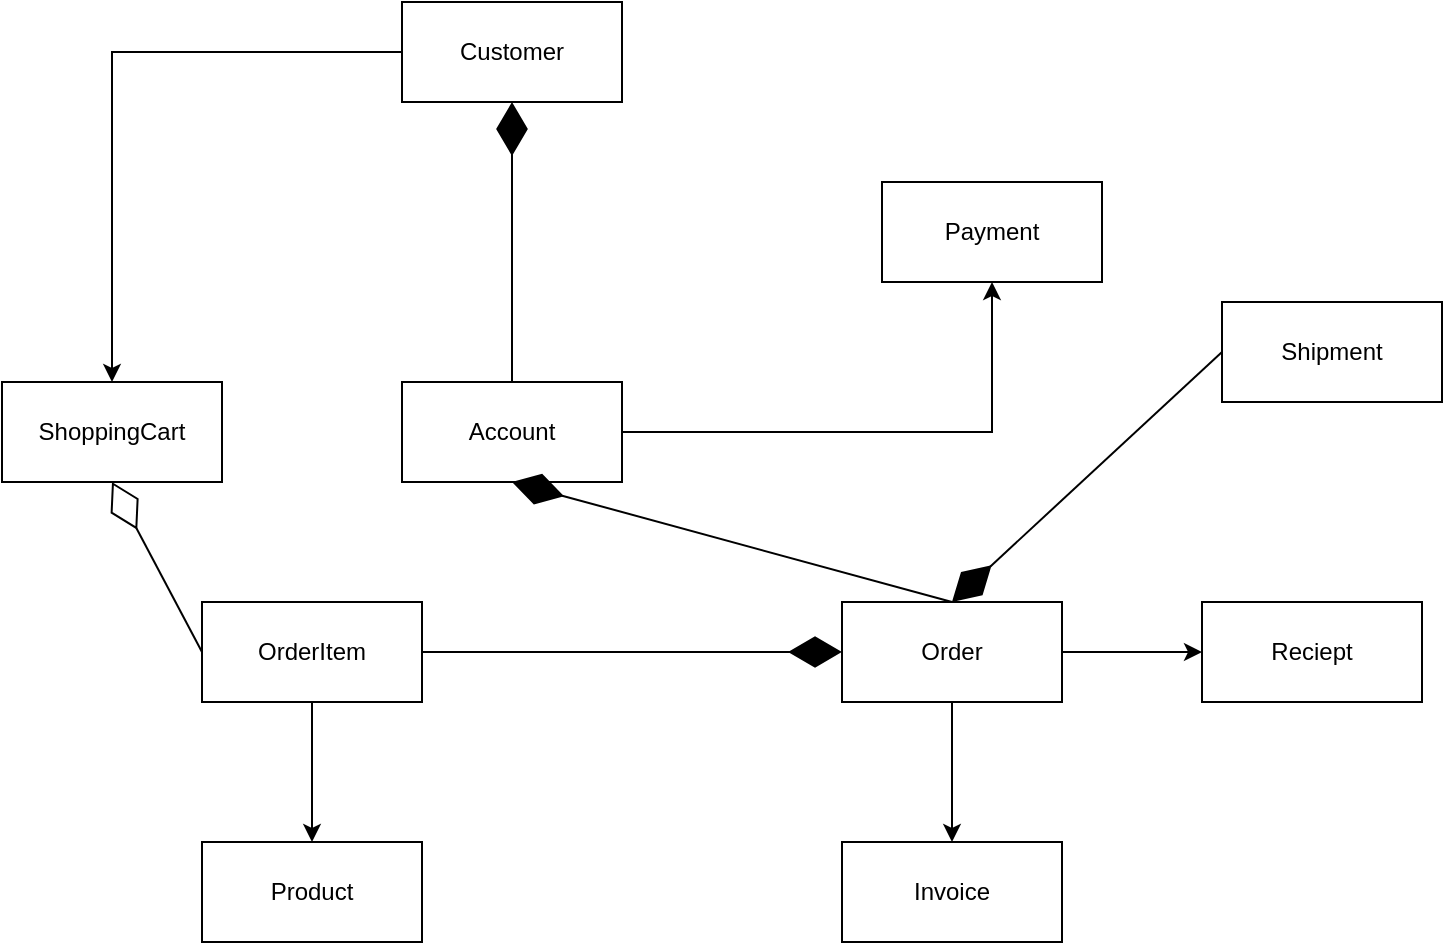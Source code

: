 <mxfile version="28.2.4">
  <diagram name="Page-1" id="xAQIsY0_VnXqZzINXFe8">
    <mxGraphModel dx="1034" dy="784" grid="1" gridSize="10" guides="1" tooltips="1" connect="1" arrows="1" fold="1" page="1" pageScale="1" pageWidth="850" pageHeight="1100" math="0" shadow="0">
      <root>
        <mxCell id="0" />
        <mxCell id="1" parent="0" />
        <mxCell id="ULWezLreUVT2SKYfH0tv-46" style="edgeStyle=orthogonalEdgeStyle;rounded=0;orthogonalLoop=1;jettySize=auto;html=1;exitX=0;exitY=0.5;exitDx=0;exitDy=0;entryX=0.5;entryY=0;entryDx=0;entryDy=0;" edge="1" parent="1" source="ULWezLreUVT2SKYfH0tv-20" target="ULWezLreUVT2SKYfH0tv-22">
          <mxGeometry relative="1" as="geometry" />
        </mxCell>
        <mxCell id="ULWezLreUVT2SKYfH0tv-20" value="Customer" style="html=1;whiteSpace=wrap;" vertex="1" parent="1">
          <mxGeometry x="300" y="280" width="110" height="50" as="geometry" />
        </mxCell>
        <mxCell id="ULWezLreUVT2SKYfH0tv-21" value="Product" style="html=1;whiteSpace=wrap;" vertex="1" parent="1">
          <mxGeometry x="200" y="700" width="110" height="50" as="geometry" />
        </mxCell>
        <mxCell id="ULWezLreUVT2SKYfH0tv-22" value="ShoppingCart" style="html=1;whiteSpace=wrap;" vertex="1" parent="1">
          <mxGeometry x="100" y="470" width="110" height="50" as="geometry" />
        </mxCell>
        <mxCell id="ULWezLreUVT2SKYfH0tv-48" style="edgeStyle=orthogonalEdgeStyle;rounded=0;orthogonalLoop=1;jettySize=auto;html=1;exitX=0.5;exitY=1;exitDx=0;exitDy=0;entryX=0.5;entryY=0;entryDx=0;entryDy=0;" edge="1" parent="1" source="ULWezLreUVT2SKYfH0tv-23" target="ULWezLreUVT2SKYfH0tv-25">
          <mxGeometry relative="1" as="geometry" />
        </mxCell>
        <mxCell id="ULWezLreUVT2SKYfH0tv-50" style="edgeStyle=orthogonalEdgeStyle;rounded=0;orthogonalLoop=1;jettySize=auto;html=1;exitX=1;exitY=0.5;exitDx=0;exitDy=0;entryX=0;entryY=0.5;entryDx=0;entryDy=0;" edge="1" parent="1" source="ULWezLreUVT2SKYfH0tv-23" target="ULWezLreUVT2SKYfH0tv-49">
          <mxGeometry relative="1" as="geometry" />
        </mxCell>
        <mxCell id="ULWezLreUVT2SKYfH0tv-23" value="Order" style="html=1;whiteSpace=wrap;" vertex="1" parent="1">
          <mxGeometry x="520" y="580" width="110" height="50" as="geometry" />
        </mxCell>
        <mxCell id="ULWezLreUVT2SKYfH0tv-45" style="edgeStyle=orthogonalEdgeStyle;rounded=0;orthogonalLoop=1;jettySize=auto;html=1;exitX=0.5;exitY=1;exitDx=0;exitDy=0;entryX=0.5;entryY=0;entryDx=0;entryDy=0;" edge="1" parent="1" source="ULWezLreUVT2SKYfH0tv-24" target="ULWezLreUVT2SKYfH0tv-21">
          <mxGeometry relative="1" as="geometry" />
        </mxCell>
        <mxCell id="ULWezLreUVT2SKYfH0tv-24" value="OrderItem" style="html=1;whiteSpace=wrap;" vertex="1" parent="1">
          <mxGeometry x="200" y="580" width="110" height="50" as="geometry" />
        </mxCell>
        <mxCell id="ULWezLreUVT2SKYfH0tv-25" value="Invoice" style="html=1;whiteSpace=wrap;" vertex="1" parent="1">
          <mxGeometry x="520" y="700" width="110" height="50" as="geometry" />
        </mxCell>
        <mxCell id="ULWezLreUVT2SKYfH0tv-26" value="Payment" style="html=1;whiteSpace=wrap;" vertex="1" parent="1">
          <mxGeometry x="540" y="370" width="110" height="50" as="geometry" />
        </mxCell>
        <mxCell id="ULWezLreUVT2SKYfH0tv-27" value="Shipment" style="html=1;whiteSpace=wrap;" vertex="1" parent="1">
          <mxGeometry x="710" y="430" width="110" height="50" as="geometry" />
        </mxCell>
        <mxCell id="ULWezLreUVT2SKYfH0tv-47" style="edgeStyle=orthogonalEdgeStyle;rounded=0;orthogonalLoop=1;jettySize=auto;html=1;exitX=1;exitY=0.5;exitDx=0;exitDy=0;entryX=0.5;entryY=1;entryDx=0;entryDy=0;" edge="1" parent="1" source="ULWezLreUVT2SKYfH0tv-32" target="ULWezLreUVT2SKYfH0tv-26">
          <mxGeometry relative="1" as="geometry" />
        </mxCell>
        <mxCell id="ULWezLreUVT2SKYfH0tv-32" value="Account" style="html=1;whiteSpace=wrap;" vertex="1" parent="1">
          <mxGeometry x="300" y="470" width="110" height="50" as="geometry" />
        </mxCell>
        <mxCell id="ULWezLreUVT2SKYfH0tv-33" value="" style="endArrow=diamondThin;endFill=1;endSize=24;html=1;rounded=0;exitX=0.5;exitY=0;exitDx=0;exitDy=0;" edge="1" parent="1" source="ULWezLreUVT2SKYfH0tv-32">
          <mxGeometry width="160" relative="1" as="geometry">
            <mxPoint x="400" y="590" as="sourcePoint" />
            <mxPoint x="355" y="330" as="targetPoint" />
          </mxGeometry>
        </mxCell>
        <mxCell id="ULWezLreUVT2SKYfH0tv-40" value="" style="endArrow=diamondThin;endFill=1;endSize=24;html=1;rounded=0;exitX=0.5;exitY=0;exitDx=0;exitDy=0;entryX=0.5;entryY=1;entryDx=0;entryDy=0;" edge="1" parent="1" source="ULWezLreUVT2SKYfH0tv-23" target="ULWezLreUVT2SKYfH0tv-32">
          <mxGeometry width="160" relative="1" as="geometry">
            <mxPoint x="330" y="610" as="sourcePoint" />
            <mxPoint x="490" y="610" as="targetPoint" />
          </mxGeometry>
        </mxCell>
        <mxCell id="ULWezLreUVT2SKYfH0tv-43" value="" style="endArrow=diamondThin;endFill=0;endSize=24;html=1;rounded=0;entryX=0.5;entryY=1;entryDx=0;entryDy=0;exitX=0;exitY=0.5;exitDx=0;exitDy=0;" edge="1" parent="1" source="ULWezLreUVT2SKYfH0tv-24" target="ULWezLreUVT2SKYfH0tv-22">
          <mxGeometry width="160" relative="1" as="geometry">
            <mxPoint x="130" y="700" as="sourcePoint" />
            <mxPoint x="290" y="700" as="targetPoint" />
          </mxGeometry>
        </mxCell>
        <mxCell id="ULWezLreUVT2SKYfH0tv-44" value="" style="endArrow=diamondThin;endFill=1;endSize=24;html=1;rounded=0;exitX=1;exitY=0.5;exitDx=0;exitDy=0;entryX=0;entryY=0.5;entryDx=0;entryDy=0;" edge="1" parent="1" source="ULWezLreUVT2SKYfH0tv-24" target="ULWezLreUVT2SKYfH0tv-23">
          <mxGeometry width="160" relative="1" as="geometry">
            <mxPoint x="340" y="700" as="sourcePoint" />
            <mxPoint x="500" y="700" as="targetPoint" />
          </mxGeometry>
        </mxCell>
        <mxCell id="ULWezLreUVT2SKYfH0tv-49" value="Reciept" style="html=1;whiteSpace=wrap;" vertex="1" parent="1">
          <mxGeometry x="700" y="580" width="110" height="50" as="geometry" />
        </mxCell>
        <mxCell id="ULWezLreUVT2SKYfH0tv-52" value="" style="endArrow=diamondThin;endFill=1;endSize=24;html=1;rounded=0;entryX=0.5;entryY=0;entryDx=0;entryDy=0;exitX=0;exitY=0.5;exitDx=0;exitDy=0;" edge="1" parent="1" source="ULWezLreUVT2SKYfH0tv-27" target="ULWezLreUVT2SKYfH0tv-23">
          <mxGeometry width="160" relative="1" as="geometry">
            <mxPoint x="660" y="690" as="sourcePoint" />
            <mxPoint x="820" y="690" as="targetPoint" />
          </mxGeometry>
        </mxCell>
      </root>
    </mxGraphModel>
  </diagram>
</mxfile>
